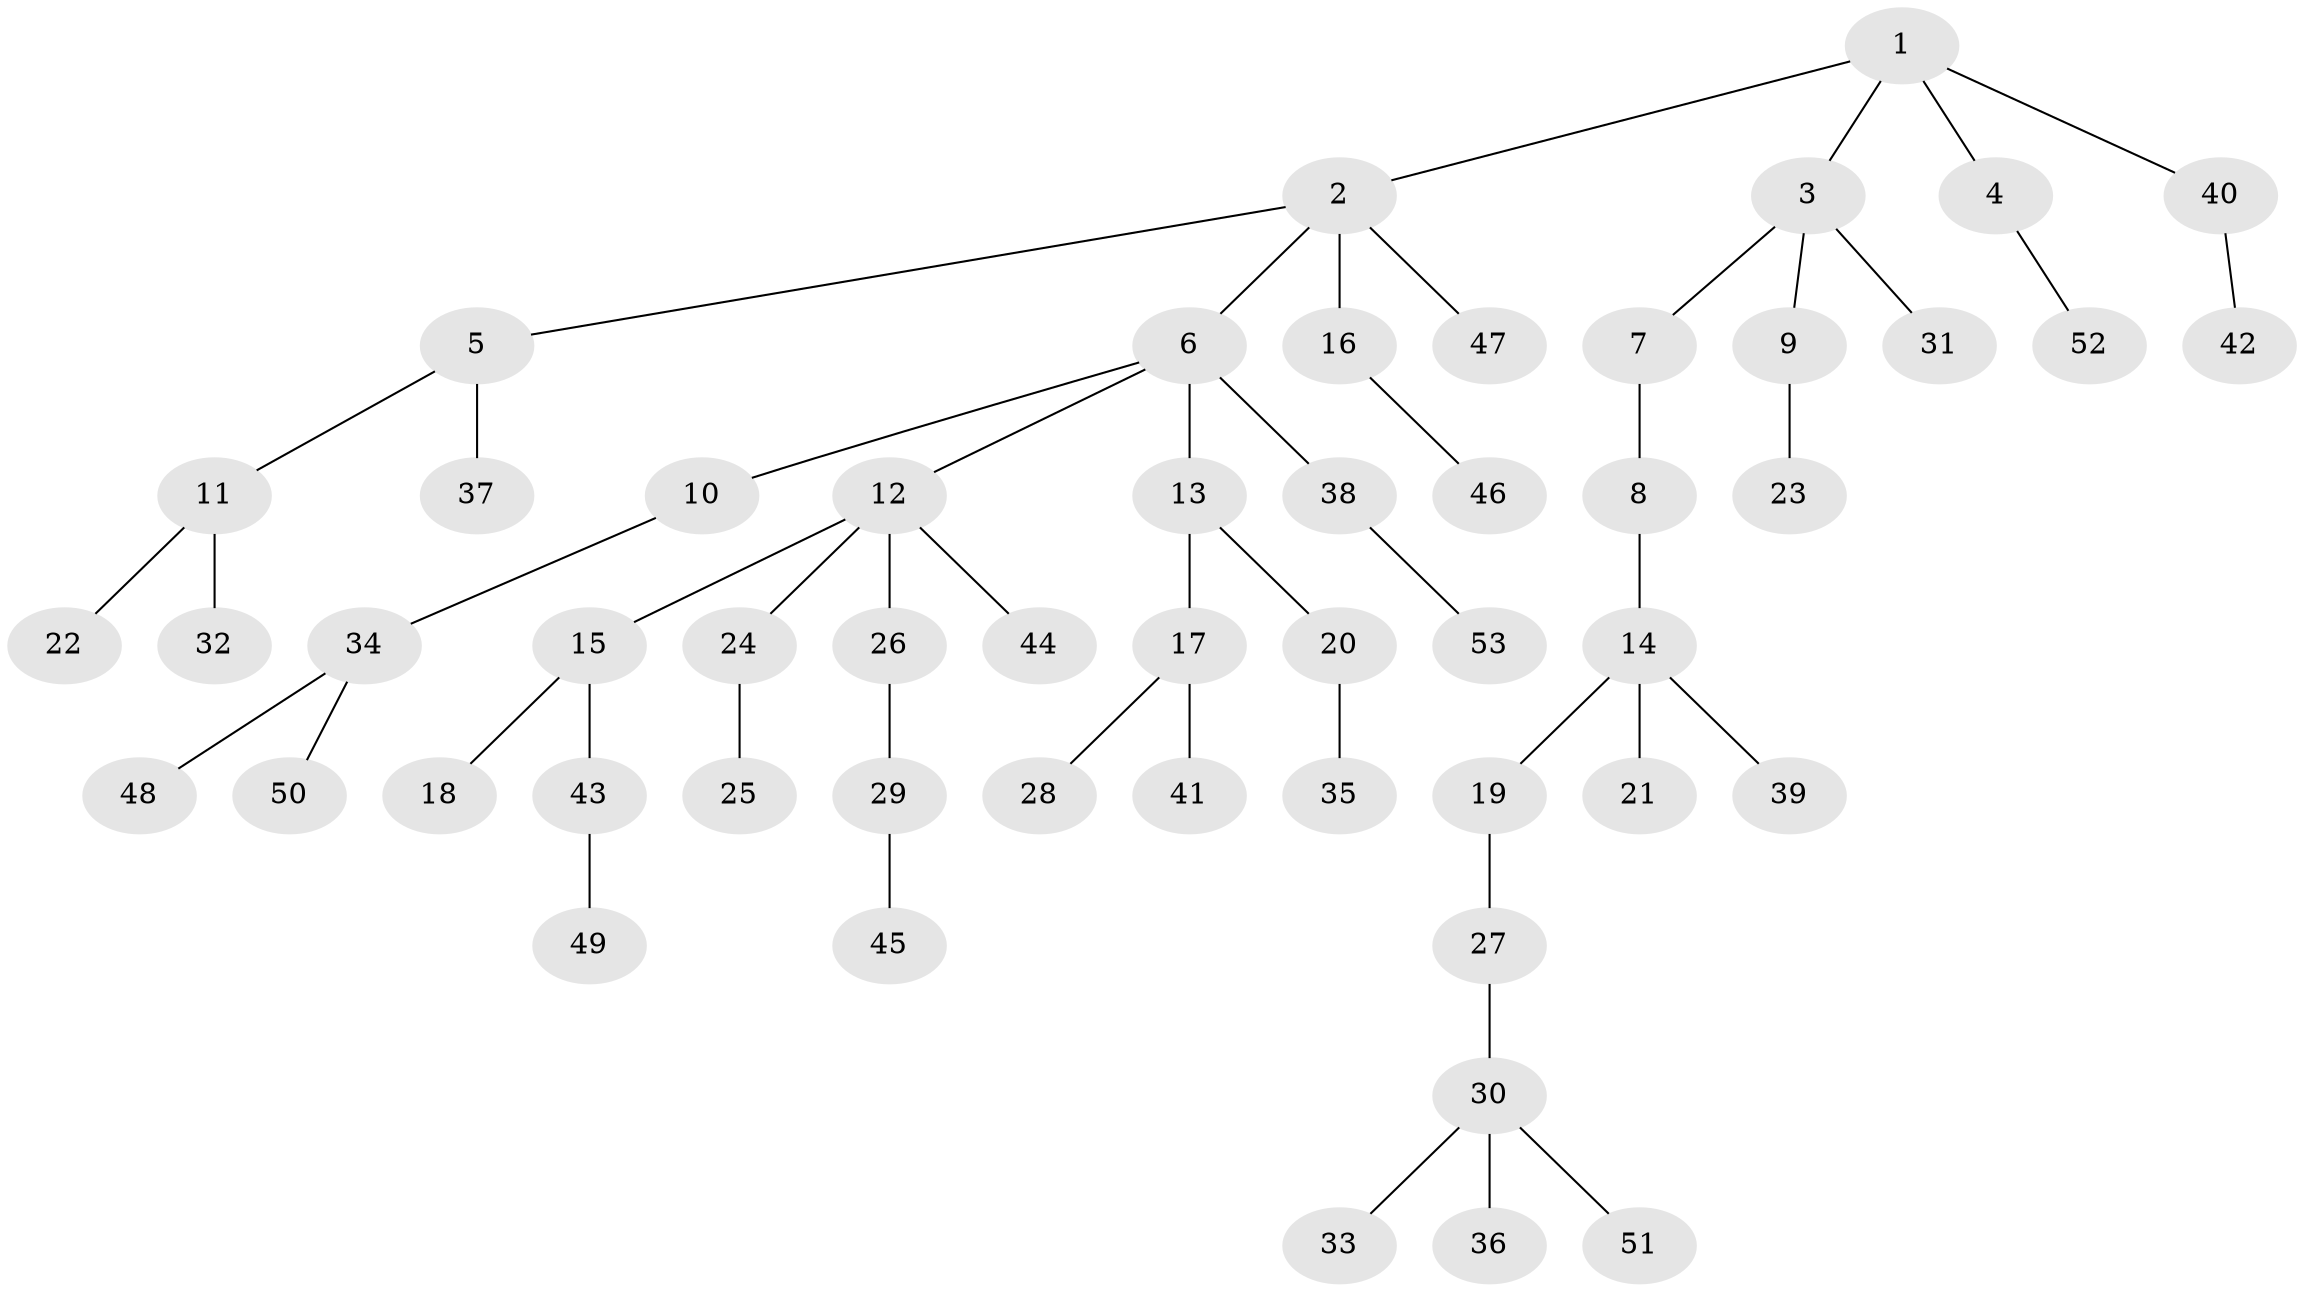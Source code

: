 // Generated by graph-tools (version 1.1) at 2025/50/03/09/25 03:50:22]
// undirected, 53 vertices, 52 edges
graph export_dot {
graph [start="1"]
  node [color=gray90,style=filled];
  1;
  2;
  3;
  4;
  5;
  6;
  7;
  8;
  9;
  10;
  11;
  12;
  13;
  14;
  15;
  16;
  17;
  18;
  19;
  20;
  21;
  22;
  23;
  24;
  25;
  26;
  27;
  28;
  29;
  30;
  31;
  32;
  33;
  34;
  35;
  36;
  37;
  38;
  39;
  40;
  41;
  42;
  43;
  44;
  45;
  46;
  47;
  48;
  49;
  50;
  51;
  52;
  53;
  1 -- 2;
  1 -- 3;
  1 -- 4;
  1 -- 40;
  2 -- 5;
  2 -- 6;
  2 -- 16;
  2 -- 47;
  3 -- 7;
  3 -- 9;
  3 -- 31;
  4 -- 52;
  5 -- 11;
  5 -- 37;
  6 -- 10;
  6 -- 12;
  6 -- 13;
  6 -- 38;
  7 -- 8;
  8 -- 14;
  9 -- 23;
  10 -- 34;
  11 -- 22;
  11 -- 32;
  12 -- 15;
  12 -- 24;
  12 -- 26;
  12 -- 44;
  13 -- 17;
  13 -- 20;
  14 -- 19;
  14 -- 21;
  14 -- 39;
  15 -- 18;
  15 -- 43;
  16 -- 46;
  17 -- 28;
  17 -- 41;
  19 -- 27;
  20 -- 35;
  24 -- 25;
  26 -- 29;
  27 -- 30;
  29 -- 45;
  30 -- 33;
  30 -- 36;
  30 -- 51;
  34 -- 48;
  34 -- 50;
  38 -- 53;
  40 -- 42;
  43 -- 49;
}
